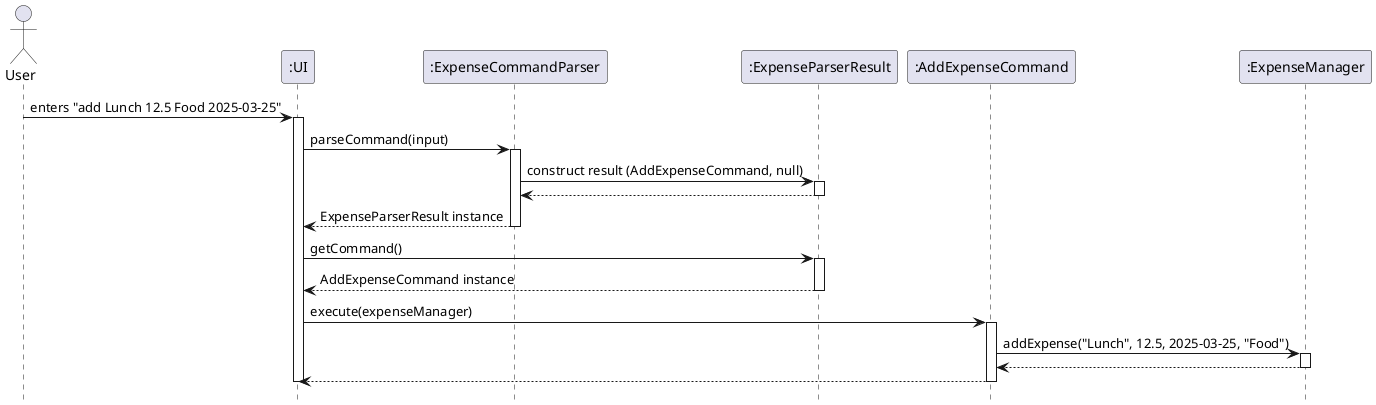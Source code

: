 @startuml
actor User
participant ":UI"
participant ":ExpenseCommandParser"
participant ":ExpenseParserResult"
participant ":AddExpenseCommand"
participant ":ExpenseManager"
hide footbox

User -> ":UI" : enters "add Lunch 12.5 Food 2025-03-25"
activate ":UI"

":UI" -> ":ExpenseCommandParser": parseCommand(input)
activate ":ExpenseCommandParser"

":ExpenseCommandParser" -> ":ExpenseParserResult": construct result (AddExpenseCommand, null)
activate ":ExpenseParserResult"
":ExpenseParserResult" --> ":ExpenseCommandParser"
deactivate ":ExpenseParserResult"

":ExpenseCommandParser" --> ":UI": ExpenseParserResult instance
deactivate ":ExpenseCommandParser"

":UI" -> ":ExpenseParserResult": getCommand()
activate ":ExpenseParserResult"
":ExpenseParserResult" --> ":UI": AddExpenseCommand instance
deactivate ":ExpenseParserResult"

":UI" -> ":AddExpenseCommand": execute(expenseManager)
activate ":AddExpenseCommand"

":AddExpenseCommand" -> ":ExpenseManager": addExpense("Lunch", 12.5, 2025-03-25, "Food")
activate ":ExpenseManager"
":ExpenseManager" --> ":AddExpenseCommand"
deactivate ":ExpenseManager"

":AddExpenseCommand" --> ":UI"
deactivate ":AddExpenseCommand"

deactivate ":UI"
@enduml
